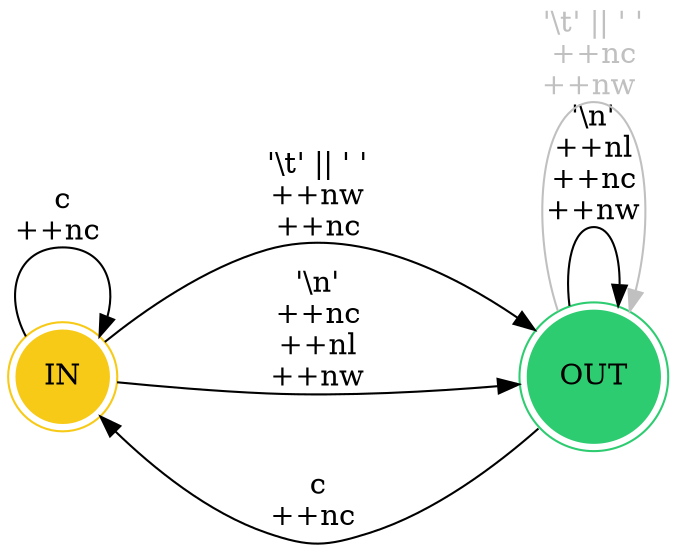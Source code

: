 digraph maquina_de_estado {
	rankdir = LR;
	ranksep = 2;
	nodesep = 0.5;

	node [shape = doublecircle style=filled]; IN OUT
	IN [ label="IN" color="#f7ca18" ]
	OUT [ label="OUT" color="#2ecc71" ]
	
	OUT -> IN [ label = "c\n++nc " ];
	OUT -> OUT [ label = "'\\n'\n++nl\n++nc\n++nw" ];
	OUT -> OUT [ label = "'\\t' || ' '\n++nc\n++nw " fontcolor=gray color=gray];
	IN -> IN [ label = "c\n++nc " ];
	IN -> OUT [ label = "'\\t' || ' '\n++nw\n++nc" ];
	IN -> OUT [ label = "'\\n'\n++nc\n++nl\n++nw" ];
}
